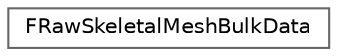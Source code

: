 digraph "Graphical Class Hierarchy"
{
 // INTERACTIVE_SVG=YES
 // LATEX_PDF_SIZE
  bgcolor="transparent";
  edge [fontname=Helvetica,fontsize=10,labelfontname=Helvetica,labelfontsize=10];
  node [fontname=Helvetica,fontsize=10,shape=box,height=0.2,width=0.4];
  rankdir="LR";
  Node0 [id="Node000000",label="FRawSkeletalMeshBulkData",height=0.2,width=0.4,color="grey40", fillcolor="white", style="filled",URL="$d9/d65/classFRawSkeletalMeshBulkData.html",tooltip="Bulk data storage for raw meshes."];
}
